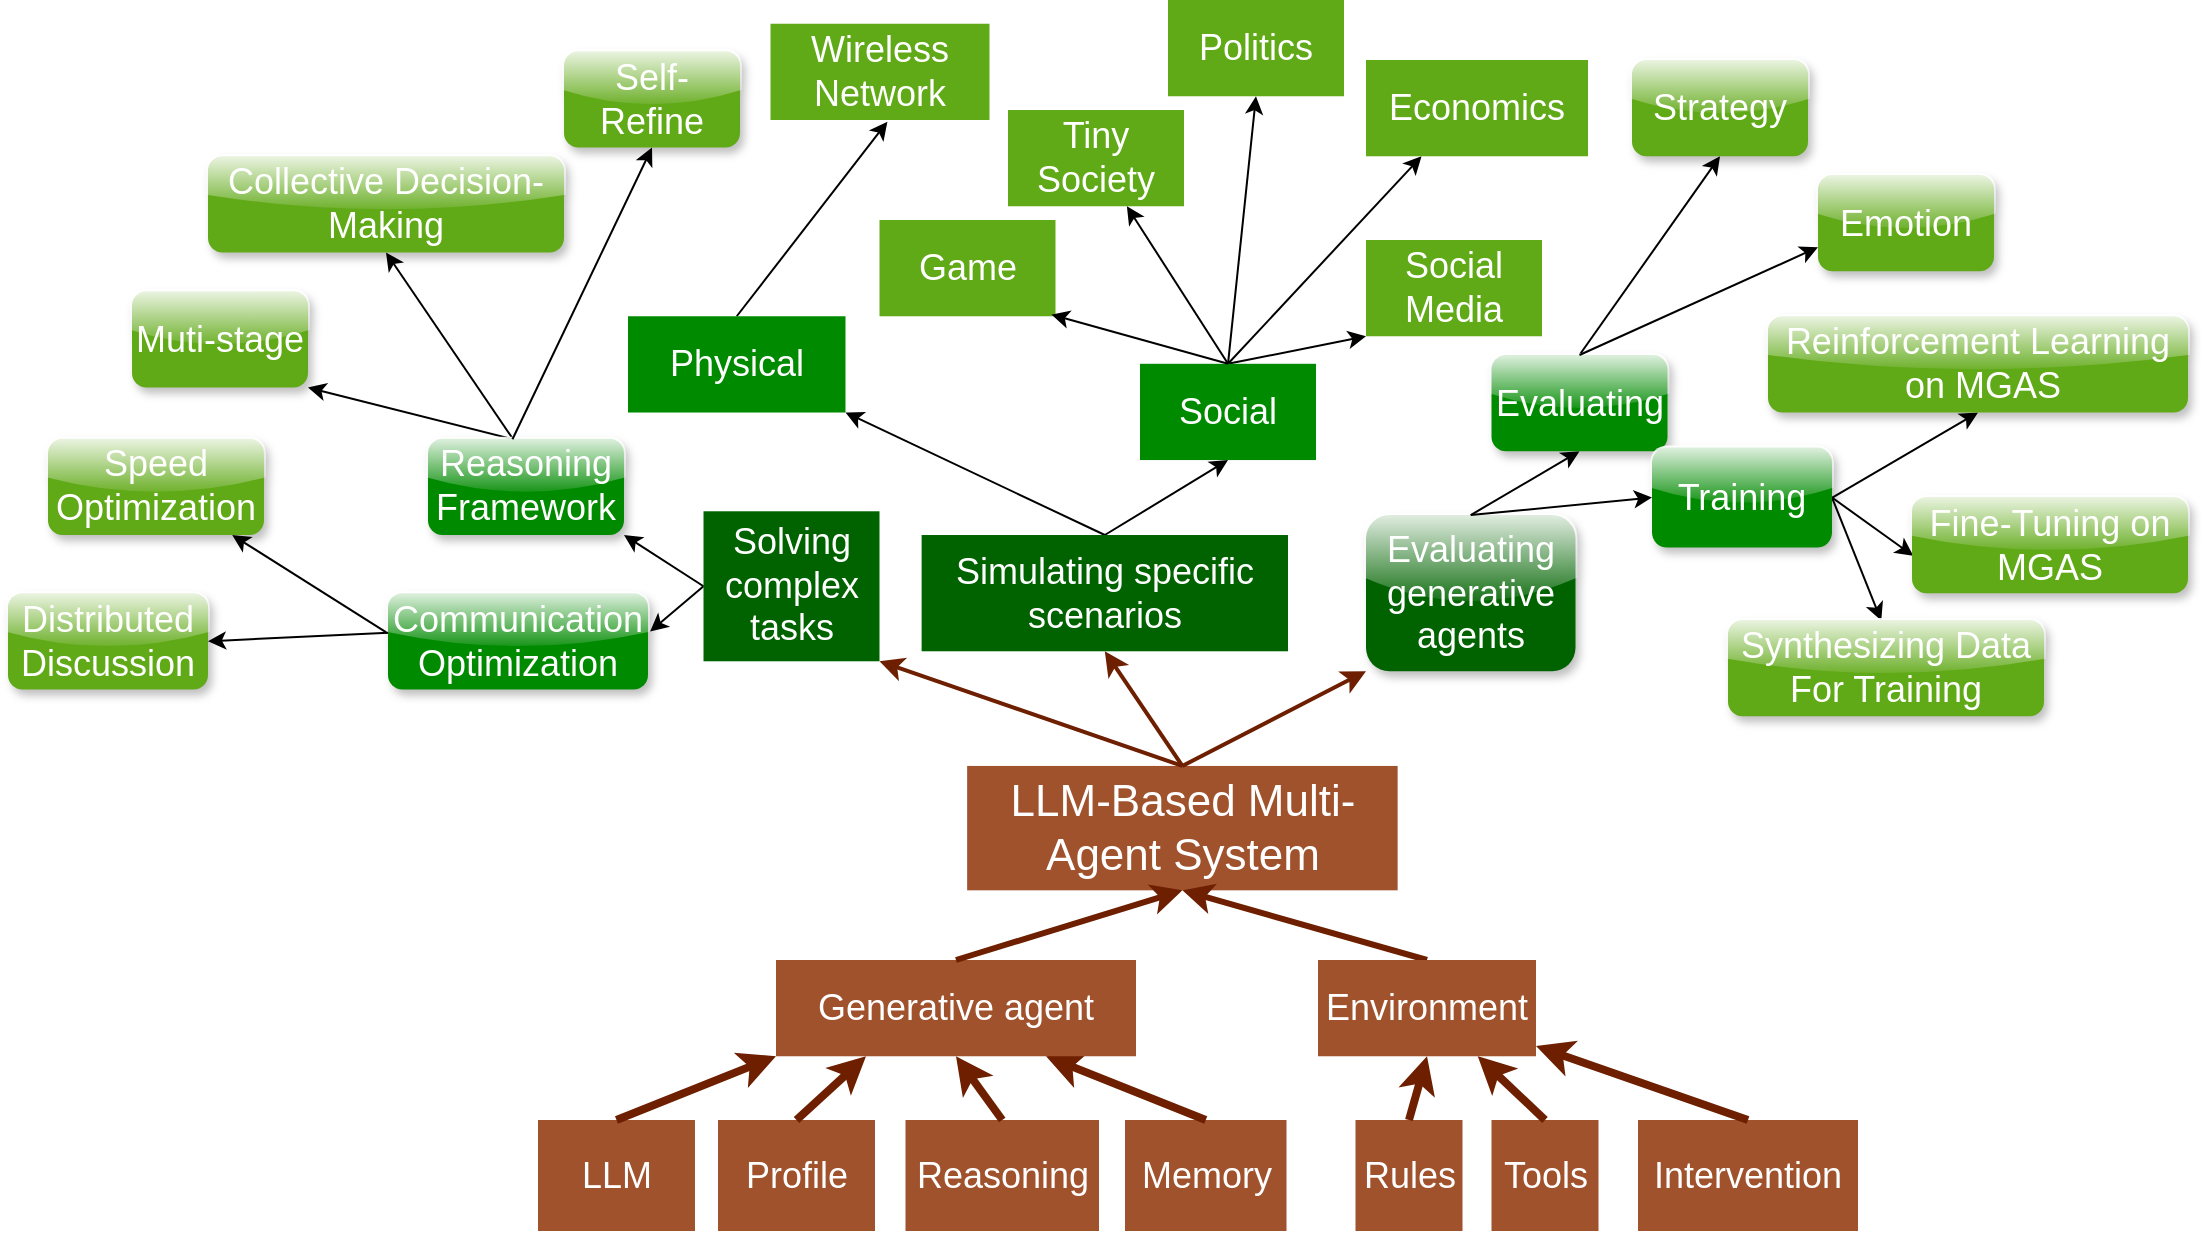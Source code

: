 <mxfile version="26.0.2">
  <diagram id="JpZkx26YbNmgNPjJ96g1" name="tree">
    <mxGraphModel dx="1316" dy="304" grid="1" gridSize="10" guides="1" tooltips="1" connect="1" arrows="1" fold="1" page="1" pageScale="1" pageWidth="827" pageHeight="1169" math="0" shadow="0">
      <root>
        <mxCell id="0" />
        <mxCell id="1" parent="0" />
        <mxCell id="skaffKzBVd656h6PqjQr-1" value="&lt;div&gt;&lt;span style=&quot;background-color: initial;&quot;&gt;Profile&lt;/span&gt;&lt;/div&gt;" style="rounded=0;whiteSpace=wrap;html=1;fillColor=#a0522d;fontColor=#ffffff;strokeColor=none;fontSize=18;" parent="1" vertex="1">
          <mxGeometry x="145" y="1190" width="78.5" height="55.5" as="geometry" />
        </mxCell>
        <mxCell id="skaffKzBVd656h6PqjQr-2" value="Reasoning" style="rounded=0;whiteSpace=wrap;html=1;fillColor=#a0522d;fontColor=#ffffff;strokeColor=none;fontSize=18;" parent="1" vertex="1">
          <mxGeometry x="238.75" y="1190" width="96.75" height="55.5" as="geometry" />
        </mxCell>
        <mxCell id="skaffKzBVd656h6PqjQr-10" value="&lt;font style=&quot;font-size: 22px;&quot;&gt;LLM-Based Multi-Agent System&lt;/font&gt;" style="rounded=0;whiteSpace=wrap;html=1;fillColor=#a0522d;fontColor=#ffffff;strokeColor=none;fontSize=22;" parent="1" vertex="1">
          <mxGeometry x="269.57" y="1012.97" width="215.25" height="62.19" as="geometry" />
        </mxCell>
        <mxCell id="skaffKzBVd656h6PqjQr-17" value="Memory" style="rounded=0;whiteSpace=wrap;html=1;fillColor=#a0522d;fontColor=#ffffff;strokeColor=none;fontSize=18;" parent="1" vertex="1">
          <mxGeometry x="348.5" y="1190" width="80.75" height="55.5" as="geometry" />
        </mxCell>
        <mxCell id="skaffKzBVd656h6PqjQr-29" value="" style="endArrow=classic;html=1;rounded=0;exitX=0.5;exitY=0;exitDx=0;exitDy=0;entryX=0.25;entryY=1;entryDx=0;entryDy=0;strokeWidth=4;fillColor=#a0522d;strokeColor=#6D1F00;fontSize=18;" parent="1" source="skaffKzBVd656h6PqjQr-1" target="skaffKzBVd656h6PqjQr-33" edge="1">
          <mxGeometry width="50" height="50" relative="1" as="geometry">
            <mxPoint x="111.91" y="1279" as="sourcePoint" />
            <mxPoint x="128.41" y="1270" as="targetPoint" />
          </mxGeometry>
        </mxCell>
        <mxCell id="skaffKzBVd656h6PqjQr-30" value="" style="endArrow=classic;html=1;rounded=0;exitX=0.5;exitY=0;exitDx=0;exitDy=0;entryX=0.5;entryY=1;entryDx=0;entryDy=0;strokeWidth=4;fillColor=#a0522d;strokeColor=#6D1F00;fontSize=18;" parent="1" source="skaffKzBVd656h6PqjQr-2" target="skaffKzBVd656h6PqjQr-33" edge="1">
          <mxGeometry width="50" height="50" relative="1" as="geometry">
            <mxPoint x="80.41" y="1359" as="sourcePoint" />
            <mxPoint x="169.25" y="1269.562" as="targetPoint" />
          </mxGeometry>
        </mxCell>
        <mxCell id="skaffKzBVd656h6PqjQr-31" value="" style="endArrow=classic;html=1;rounded=0;exitX=0.5;exitY=0;exitDx=0;exitDy=0;entryX=0.75;entryY=1;entryDx=0;entryDy=0;strokeWidth=4;fillColor=#a0522d;strokeColor=#6D1F00;fontSize=18;" parent="1" source="skaffKzBVd656h6PqjQr-17" target="skaffKzBVd656h6PqjQr-33" edge="1">
          <mxGeometry width="50" height="50" relative="1" as="geometry">
            <mxPoint x="180.41" y="1359" as="sourcePoint" />
            <mxPoint x="210.25" y="1269.562" as="targetPoint" />
          </mxGeometry>
        </mxCell>
        <mxCell id="skaffKzBVd656h6PqjQr-33" value="Generative agent" style="rounded=0;whiteSpace=wrap;html=1;fillColor=#a0522d;fontColor=#ffffff;strokeColor=none;fontSize=18;" parent="1" vertex="1">
          <mxGeometry x="174" y="1110" width="180" height="48.13" as="geometry" />
        </mxCell>
        <mxCell id="skaffKzBVd656h6PqjQr-64" style="rounded=0;orthogonalLoop=1;jettySize=auto;html=1;exitX=0.5;exitY=0;exitDx=0;exitDy=0;entryX=0.5;entryY=1;entryDx=0;entryDy=0;strokeWidth=3;fillColor=#a0522d;strokeColor=#6D1F00;fontSize=18;" parent="1" source="skaffKzBVd656h6PqjQr-34" target="skaffKzBVd656h6PqjQr-10" edge="1">
          <mxGeometry relative="1" as="geometry" />
        </mxCell>
        <mxCell id="skaffKzBVd656h6PqjQr-34" value="Environment" style="rounded=0;whiteSpace=wrap;html=1;fillColor=#a0522d;fontColor=#ffffff;strokeColor=none;fontSize=18;" parent="1" vertex="1">
          <mxGeometry x="445" y="1110" width="109" height="48.13" as="geometry" />
        </mxCell>
        <mxCell id="skaffKzBVd656h6PqjQr-37" value="Rules" style="rounded=0;whiteSpace=wrap;html=1;fillColor=#a0522d;fontColor=#ffffff;strokeColor=none;fontSize=18;" parent="1" vertex="1">
          <mxGeometry x="463.75" y="1190" width="53.5" height="55.5" as="geometry" />
        </mxCell>
        <mxCell id="skaffKzBVd656h6PqjQr-39" value="" style="endArrow=classic;html=1;rounded=0;exitX=0.5;exitY=0;exitDx=0;exitDy=0;entryX=0.5;entryY=1;entryDx=0;entryDy=0;strokeWidth=4;fillColor=#a0522d;strokeColor=#6D1F00;fontSize=18;" parent="1" source="skaffKzBVd656h6PqjQr-37" target="skaffKzBVd656h6PqjQr-34" edge="1">
          <mxGeometry width="50" height="50" relative="1" as="geometry">
            <mxPoint x="456.25" y="1359" as="sourcePoint" />
            <mxPoint x="371.25" y="1307" as="targetPoint" />
          </mxGeometry>
        </mxCell>
        <mxCell id="skaffKzBVd656h6PqjQr-42" value="" style="endArrow=classic;html=1;rounded=0;exitX=0.5;exitY=0;exitDx=0;exitDy=0;entryX=0.5;entryY=1;entryDx=0;entryDy=0;strokeWidth=3;fillColor=#a0522d;strokeColor=#6D1F00;fontSize=18;" parent="1" source="skaffKzBVd656h6PqjQr-33" target="skaffKzBVd656h6PqjQr-10" edge="1">
          <mxGeometry width="50" height="50" relative="1" as="geometry">
            <mxPoint x="214" y="1200" as="sourcePoint" />
            <mxPoint x="388" y="1110" as="targetPoint" />
          </mxGeometry>
        </mxCell>
        <mxCell id="skaffKzBVd656h6PqjQr-44" value="" style="endArrow=classic;html=1;rounded=0;exitX=0.5;exitY=0;exitDx=0;exitDy=0;entryX=1;entryY=1;entryDx=0;entryDy=0;strokeWidth=2;fillColor=#a0522d;strokeColor=#6D1F00;fontSize=18;" parent="1" source="skaffKzBVd656h6PqjQr-10" target="skaffKzBVd656h6PqjQr-45" edge="1">
          <mxGeometry width="50" height="50" relative="1" as="geometry">
            <mxPoint x="409" y="1210" as="sourcePoint" />
            <mxPoint x="630" y="1130" as="targetPoint" />
          </mxGeometry>
        </mxCell>
        <mxCell id="skaffKzBVd656h6PqjQr-49" value="&lt;div style=&quot;font-size: 18px;&quot;&gt;Evaluating generative&lt;/div&gt;&lt;div style=&quot;font-size: 18px;&quot;&gt;agents&lt;/div&gt;" style="rounded=1;whiteSpace=wrap;html=1;fillColor=#006300;strokeColor=none;fontColor=#ffffff;fontSize=18;shadow=1;glass=1;" parent="1" vertex="1">
          <mxGeometry x="469" y="887.51" width="104.75" height="78.13" as="geometry" />
        </mxCell>
        <mxCell id="skaffKzBVd656h6PqjQr-51" value="" style="endArrow=classic;html=1;rounded=0;entryX=0;entryY=1;entryDx=0;entryDy=0;strokeWidth=2;exitX=0.5;exitY=0;exitDx=0;exitDy=0;fillColor=#a0522d;strokeColor=#6D1F00;fontSize=18;" parent="1" source="skaffKzBVd656h6PqjQr-10" target="skaffKzBVd656h6PqjQr-49" edge="1">
          <mxGeometry width="50" height="50" relative="1" as="geometry">
            <mxPoint x="366" y="1010" as="sourcePoint" />
            <mxPoint x="401" y="1120" as="targetPoint" />
          </mxGeometry>
        </mxCell>
        <mxCell id="skaffKzBVd656h6PqjQr-130" value="" style="endArrow=classic;html=1;rounded=0;entryX=0.5;entryY=1;entryDx=0;entryDy=0;strokeWidth=2;fillColor=#a0522d;strokeColor=#6D1F00;fontSize=18;exitX=0.5;exitY=0;exitDx=0;exitDy=0;" parent="1" source="skaffKzBVd656h6PqjQr-10" target="skaffKzBVd656h6PqjQr-48" edge="1">
          <mxGeometry width="50" height="50" relative="1" as="geometry">
            <mxPoint x="380" y="1010" as="sourcePoint" />
            <mxPoint x="517" y="961" as="targetPoint" />
          </mxGeometry>
        </mxCell>
        <mxCell id="EdyCbkl_p3JUXa9mk3wl-1" value="LLM" style="rounded=0;whiteSpace=wrap;html=1;fillColor=#a0522d;fontColor=#ffffff;strokeColor=none;fontSize=18;" parent="1" vertex="1">
          <mxGeometry x="55" y="1190" width="78.5" height="55.5" as="geometry" />
        </mxCell>
        <mxCell id="EdyCbkl_p3JUXa9mk3wl-2" value="" style="endArrow=classic;html=1;rounded=0;exitX=0.5;exitY=0;exitDx=0;exitDy=0;entryX=0;entryY=1;entryDx=0;entryDy=0;strokeWidth=4;fillColor=#a0522d;strokeColor=#6D1F00;fontSize=18;" parent="1" source="EdyCbkl_p3JUXa9mk3wl-1" target="skaffKzBVd656h6PqjQr-33" edge="1">
          <mxGeometry width="50" height="50" relative="1" as="geometry">
            <mxPoint x="204" y="1200" as="sourcePoint" />
            <mxPoint x="241" y="1168" as="targetPoint" />
          </mxGeometry>
        </mxCell>
        <mxCell id="CL27KBF6f4KL-h8ZXocw-2" value="Intervention" style="rounded=0;whiteSpace=wrap;html=1;fillColor=#a0522d;fontColor=#ffffff;strokeColor=none;fontSize=18;" parent="1" vertex="1">
          <mxGeometry x="605" y="1190" width="110" height="55.5" as="geometry" />
        </mxCell>
        <mxCell id="CL27KBF6f4KL-h8ZXocw-4" value="" style="endArrow=classic;html=1;rounded=0;exitX=0.5;exitY=0;exitDx=0;exitDy=0;strokeWidth=4;fillColor=#a0522d;strokeColor=#6D1F00;fontSize=18;" parent="1" source="CL27KBF6f4KL-h8ZXocw-2" target="skaffKzBVd656h6PqjQr-34" edge="1">
          <mxGeometry width="50" height="50" relative="1" as="geometry">
            <mxPoint x="501" y="1200" as="sourcePoint" />
            <mxPoint x="441" y="1168" as="targetPoint" />
          </mxGeometry>
        </mxCell>
        <mxCell id="CL27KBF6f4KL-h8ZXocw-6" value="Tools" style="rounded=0;whiteSpace=wrap;html=1;fillColor=#a0522d;fontColor=#ffffff;strokeColor=none;fontSize=18;" parent="1" vertex="1">
          <mxGeometry x="531.75" y="1190" width="53.5" height="55.5" as="geometry" />
        </mxCell>
        <mxCell id="CL27KBF6f4KL-h8ZXocw-7" value="" style="endArrow=classic;html=1;rounded=0;exitX=0.5;exitY=0;exitDx=0;exitDy=0;strokeWidth=4;fillColor=#a0522d;strokeColor=#6D1F00;fontSize=18;" parent="1" source="CL27KBF6f4KL-h8ZXocw-6" target="skaffKzBVd656h6PqjQr-34" edge="1">
          <mxGeometry width="50" height="50" relative="1" as="geometry">
            <mxPoint x="501" y="1200" as="sourcePoint" />
            <mxPoint x="510" y="1168" as="targetPoint" />
          </mxGeometry>
        </mxCell>
        <mxCell id="skaffKzBVd656h6PqjQr-55" style="rounded=0;orthogonalLoop=1;jettySize=auto;html=1;exitX=0;exitY=0.5;exitDx=0;exitDy=0;entryX=1.008;entryY=0.399;entryDx=0;entryDy=0;fontSize=18;entryPerimeter=0;" parent="1" source="skaffKzBVd656h6PqjQr-45" target="skaffKzBVd656h6PqjQr-94" edge="1">
          <mxGeometry relative="1" as="geometry">
            <mxPoint x="-20" y="956.275" as="targetPoint" />
          </mxGeometry>
        </mxCell>
        <mxCell id="skaffKzBVd656h6PqjQr-59" style="rounded=0;orthogonalLoop=1;jettySize=auto;html=1;exitX=0;exitY=0.5;exitDx=0;exitDy=0;entryX=1;entryY=1;entryDx=0;entryDy=0;fontSize=18;" parent="1" source="skaffKzBVd656h6PqjQr-45" target="skaffKzBVd656h6PqjQr-93" edge="1">
          <mxGeometry relative="1" as="geometry">
            <mxPoint x="-110" y="877.835" as="targetPoint" />
          </mxGeometry>
        </mxCell>
        <mxCell id="skaffKzBVd656h6PqjQr-45" value="Solving complex tasks" style="rounded=0;whiteSpace=wrap;html=1;fillColor=#006300;strokeColor=none;fontColor=#ffffff;fontSize=18;" parent="1" vertex="1">
          <mxGeometry x="137.75" y="885.64" width="88" height="75" as="geometry" />
        </mxCell>
        <mxCell id="skaffKzBVd656h6PqjQr-68" style="rounded=0;orthogonalLoop=1;jettySize=auto;html=1;exitX=0.5;exitY=0;exitDx=0;exitDy=0;entryX=0.5;entryY=1;entryDx=0;entryDy=0;fontSize=18;" parent="1" source="skaffKzBVd656h6PqjQr-48" target="skaffKzBVd656h6PqjQr-66" edge="1">
          <mxGeometry relative="1" as="geometry" />
        </mxCell>
        <mxCell id="skaffKzBVd656h6PqjQr-69" style="rounded=0;orthogonalLoop=1;jettySize=auto;html=1;exitX=0.5;exitY=0;exitDx=0;exitDy=0;entryX=1;entryY=1;entryDx=0;entryDy=0;fontSize=18;" parent="1" source="skaffKzBVd656h6PqjQr-48" target="skaffKzBVd656h6PqjQr-67" edge="1">
          <mxGeometry relative="1" as="geometry" />
        </mxCell>
        <mxCell id="skaffKzBVd656h6PqjQr-48" value="&lt;div style=&quot;font-size: 18px;&quot;&gt;Simulating specific s&lt;span style=&quot;background-color: initial; font-size: 18px;&quot;&gt;cenarios&lt;/span&gt;&lt;/div&gt;" style="rounded=0;whiteSpace=wrap;html=1;fillColor=#006300;strokeColor=none;fontColor=#ffffff;fontSize=18;" parent="1" vertex="1">
          <mxGeometry x="246.81" y="897.51" width="183.19" height="58.13" as="geometry" />
        </mxCell>
        <mxCell id="skaffKzBVd656h6PqjQr-62" style="rounded=0;orthogonalLoop=1;jettySize=auto;html=1;exitX=0.5;exitY=0;exitDx=0;exitDy=0;entryX=0.5;entryY=1;entryDx=0;entryDy=0;fontSize=18;" parent="1" source="skaffKzBVd656h6PqjQr-49" target="skaffKzBVd656h6PqjQr-60" edge="1">
          <mxGeometry relative="1" as="geometry">
            <mxPoint x="512.375" y="915.64" as="sourcePoint" />
          </mxGeometry>
        </mxCell>
        <mxCell id="skaffKzBVd656h6PqjQr-115" style="rounded=0;orthogonalLoop=1;jettySize=auto;html=1;exitX=0.5;exitY=0;exitDx=0;exitDy=0;entryX=0.5;entryY=1;entryDx=0;entryDy=0;fontSize=18;" parent="1" source="skaffKzBVd656h6PqjQr-60" target="skaffKzBVd656h6PqjQr-111" edge="1">
          <mxGeometry relative="1" as="geometry">
            <mxPoint x="712" y="819.64" as="targetPoint" />
          </mxGeometry>
        </mxCell>
        <mxCell id="skaffKzBVd656h6PqjQr-60" value="Evaluating" style="rounded=1;whiteSpace=wrap;html=1;fillColor=#008a00;fontColor=#ffffff;strokeColor=none;fontSize=18;glass=1;shadow=1;" parent="1" vertex="1">
          <mxGeometry x="531.75" y="807.51" width="88" height="48.13" as="geometry" />
        </mxCell>
        <mxCell id="skaffKzBVd656h6PqjQr-75" style="rounded=0;orthogonalLoop=1;jettySize=auto;html=1;exitX=0.5;exitY=0;exitDx=0;exitDy=0;entryX=0;entryY=1;entryDx=0;entryDy=0;fontSize=18;" parent="1" source="skaffKzBVd656h6PqjQr-66" target="skaffKzBVd656h6PqjQr-74" edge="1">
          <mxGeometry relative="1" as="geometry" />
        </mxCell>
        <mxCell id="skaffKzBVd656h6PqjQr-77" style="rounded=0;orthogonalLoop=1;jettySize=auto;html=1;exitX=0.5;exitY=0;exitDx=0;exitDy=0;fontSize=18;entryX=0.25;entryY=1;entryDx=0;entryDy=0;" parent="1" source="skaffKzBVd656h6PqjQr-66" target="skaffKzBVd656h6PqjQr-76" edge="1">
          <mxGeometry relative="1" as="geometry">
            <mxPoint x="491.95" y="713.77" as="targetPoint" />
          </mxGeometry>
        </mxCell>
        <mxCell id="skaffKzBVd656h6PqjQr-87" style="rounded=0;orthogonalLoop=1;jettySize=auto;html=1;exitX=0.5;exitY=0;exitDx=0;exitDy=0;entryX=0.5;entryY=1;entryDx=0;entryDy=0;fontSize=18;" parent="1" source="skaffKzBVd656h6PqjQr-66" target="skaffKzBVd656h6PqjQr-81" edge="1">
          <mxGeometry relative="1" as="geometry">
            <mxPoint x="414" y="683.77" as="targetPoint" />
          </mxGeometry>
        </mxCell>
        <mxCell id="skaffKzBVd656h6PqjQr-66" value="Social" style="rounded=0;whiteSpace=wrap;html=1;fillColor=#008a00;strokeColor=none;fontColor=#ffffff;fontSize=18;" parent="1" vertex="1">
          <mxGeometry x="356" y="811.9" width="88" height="48.13" as="geometry" />
        </mxCell>
        <mxCell id="skaffKzBVd656h6PqjQr-89" style="rounded=0;orthogonalLoop=1;jettySize=auto;html=1;exitX=0.5;exitY=0;exitDx=0;exitDy=0;entryX=0.534;entryY=1.017;entryDx=0;entryDy=0;fontSize=18;entryPerimeter=0;" parent="1" source="skaffKzBVd656h6PqjQr-67" target="skaffKzBVd656h6PqjQr-83" edge="1">
          <mxGeometry relative="1" as="geometry">
            <mxPoint x="226" y="695.64" as="targetPoint" />
          </mxGeometry>
        </mxCell>
        <mxCell id="skaffKzBVd656h6PqjQr-67" value="Physical" style="rounded=0;whiteSpace=wrap;html=1;fillColor=#008a00;strokeColor=none;fontColor=#ffffff;fontSize=18;" parent="1" vertex="1">
          <mxGeometry x="100" y="788.13" width="108.75" height="48.13" as="geometry" />
        </mxCell>
        <mxCell id="skaffKzBVd656h6PqjQr-92" style="rounded=0;orthogonalLoop=1;jettySize=auto;html=1;exitX=0.444;exitY=0.034;exitDx=0;exitDy=0;entryX=0.5;entryY=1;entryDx=0;entryDy=0;fontSize=18;exitPerimeter=0;" parent="1" source="skaffKzBVd656h6PqjQr-93" target="skaffKzBVd656h6PqjQr-85" edge="1">
          <mxGeometry relative="1" as="geometry">
            <mxPoint x="82" y="811.9" as="targetPoint" />
          </mxGeometry>
        </mxCell>
        <mxCell id="skaffKzBVd656h6PqjQr-74" value="Social Media" style="rounded=0;whiteSpace=wrap;html=1;strokeColor=none;fillColor=#60a917;fontColor=#ffffff;fontSize=18;" parent="1" vertex="1">
          <mxGeometry x="469" y="750.0" width="88" height="48.13" as="geometry" />
        </mxCell>
        <mxCell id="skaffKzBVd656h6PqjQr-76" value="Economics" style="rounded=0;whiteSpace=wrap;html=1;strokeColor=none;fillColor=#60a917;fontColor=#ffffff;fontSize=18;" parent="1" vertex="1">
          <mxGeometry x="469" y="660" width="111" height="48.13" as="geometry" />
        </mxCell>
        <mxCell id="skaffKzBVd656h6PqjQr-81" value="&lt;div&gt;Politics&lt;/div&gt;" style="rounded=0;whiteSpace=wrap;html=1;strokeColor=none;fillColor=#60a917;fontColor=#ffffff;fontSize=18;" parent="1" vertex="1">
          <mxGeometry x="370" y="630.0" width="88" height="48.13" as="geometry" />
        </mxCell>
        <mxCell id="skaffKzBVd656h6PqjQr-82" value="Tiny Society" style="rounded=0;whiteSpace=wrap;html=1;strokeColor=none;fillColor=#60a917;fontColor=#ffffff;fontSize=18;" parent="1" vertex="1">
          <mxGeometry x="290" y="685.0" width="88" height="48.13" as="geometry" />
        </mxCell>
        <mxCell id="skaffKzBVd656h6PqjQr-83" value="Wireless Network" style="rounded=0;whiteSpace=wrap;html=1;strokeColor=none;fillColor=#60a917;fontColor=#ffffff;fontSize=18;" parent="1" vertex="1">
          <mxGeometry x="171.25" y="641.87" width="109.5" height="48.13" as="geometry" />
        </mxCell>
        <mxCell id="skaffKzBVd656h6PqjQr-84" value="Game" style="rounded=0;whiteSpace=wrap;html=1;strokeColor=none;fillColor=#60a917;fontColor=#ffffff;fontSize=18;" parent="1" vertex="1">
          <mxGeometry x="225.75" y="740.0" width="88" height="48.13" as="geometry" />
        </mxCell>
        <mxCell id="skaffKzBVd656h6PqjQr-85" value="Collective Decision-Making" style="rounded=1;whiteSpace=wrap;html=1;strokeColor=none;fillColor=#60a917;fontColor=#ffffff;fontSize=18;shadow=1;glass=1;" parent="1" vertex="1">
          <mxGeometry x="-110" y="708.13" width="178" height="48.13" as="geometry" />
        </mxCell>
        <mxCell id="skaffKzBVd656h6PqjQr-88" style="rounded=0;orthogonalLoop=1;jettySize=auto;html=1;exitX=0.5;exitY=0;exitDx=0;exitDy=0;entryX=0.977;entryY=0.982;entryDx=0;entryDy=0;fontSize=18;entryPerimeter=0;" parent="1" source="skaffKzBVd656h6PqjQr-66" target="skaffKzBVd656h6PqjQr-84" edge="1">
          <mxGeometry relative="1" as="geometry" />
        </mxCell>
        <mxCell id="skaffKzBVd656h6PqjQr-103" style="rounded=0;orthogonalLoop=1;jettySize=auto;html=1;exitX=0.428;exitY=0.003;exitDx=0;exitDy=0;entryX=1;entryY=1;entryDx=0;entryDy=0;fontSize=18;exitPerimeter=0;" parent="1" source="skaffKzBVd656h6PqjQr-93" target="skaffKzBVd656h6PqjQr-97" edge="1">
          <mxGeometry relative="1" as="geometry" />
        </mxCell>
        <mxCell id="skaffKzBVd656h6PqjQr-93" value="Reasoning Framework" style="rounded=1;whiteSpace=wrap;html=1;fillColor=#008a00;strokeColor=none;fontColor=#ffffff;fontSize=18;glass=1;shadow=1;" parent="1" vertex="1">
          <mxGeometry y="849.38" width="98" height="48.13" as="geometry" />
        </mxCell>
        <mxCell id="skaffKzBVd656h6PqjQr-104" style="rounded=0;orthogonalLoop=1;jettySize=auto;html=1;fontSize=18;exitX=-0.002;exitY=0.415;exitDx=0;exitDy=0;exitPerimeter=0;" parent="1" source="skaffKzBVd656h6PqjQr-94" target="skaffKzBVd656h6PqjQr-98" edge="1">
          <mxGeometry relative="1" as="geometry">
            <mxPoint x="-30" y="940" as="sourcePoint" />
          </mxGeometry>
        </mxCell>
        <mxCell id="skaffKzBVd656h6PqjQr-105" style="rounded=0;orthogonalLoop=1;jettySize=auto;html=1;exitX=0.001;exitY=0.412;exitDx=0;exitDy=0;entryX=1;entryY=0.5;entryDx=0;entryDy=0;fontSize=18;exitPerimeter=0;" parent="1" source="skaffKzBVd656h6PqjQr-94" target="skaffKzBVd656h6PqjQr-99" edge="1">
          <mxGeometry relative="1" as="geometry">
            <mxPoint x="110" y="956.275" as="sourcePoint" />
            <mxPoint x="-160" y="974.705" as="targetPoint" />
          </mxGeometry>
        </mxCell>
        <mxCell id="skaffKzBVd656h6PqjQr-94" value="Communication Optimization" style="rounded=1;whiteSpace=wrap;html=1;fillColor=#008a00;strokeColor=none;fontColor=#ffffff;fontSize=18;glass=1;shadow=1;" parent="1" vertex="1">
          <mxGeometry x="-20" y="926.57" width="130" height="48.13" as="geometry" />
        </mxCell>
        <mxCell id="skaffKzBVd656h6PqjQr-97" value="Muti-stage" style="rounded=1;whiteSpace=wrap;html=1;strokeColor=none;fillColor=#60a917;fontColor=#ffffff;fontSize=18;glass=1;shadow=1;" parent="1" vertex="1">
          <mxGeometry x="-148" y="775.64" width="88" height="48.13" as="geometry" />
        </mxCell>
        <mxCell id="skaffKzBVd656h6PqjQr-98" value="Speed Optimization" style="rounded=1;whiteSpace=wrap;html=1;strokeColor=none;fillColor=#60a917;fontColor=#ffffff;fontSize=18;glass=1;shadow=1;" parent="1" vertex="1">
          <mxGeometry x="-190" y="849.38" width="108" height="48.13" as="geometry" />
        </mxCell>
        <mxCell id="skaffKzBVd656h6PqjQr-99" value="Distributed Discussion" style="rounded=1;whiteSpace=wrap;html=1;strokeColor=none;fillColor=#60a917;fontColor=#ffffff;fontSize=18;glass=1;shadow=1;" parent="1" vertex="1">
          <mxGeometry x="-210" y="926.57" width="100" height="48.13" as="geometry" />
        </mxCell>
        <mxCell id="skaffKzBVd656h6PqjQr-125" style="rounded=0;orthogonalLoop=1;jettySize=auto;html=1;exitX=0.978;exitY=0.525;exitDx=0;exitDy=0;entryX=0.5;entryY=1;entryDx=0;entryDy=0;fontSize=18;exitPerimeter=0;" parent="1" source="skaffKzBVd656h6PqjQr-109" target="skaffKzBVd656h6PqjQr-122" edge="1">
          <mxGeometry relative="1" as="geometry" />
        </mxCell>
        <mxCell id="skaffKzBVd656h6PqjQr-126" style="rounded=0;orthogonalLoop=1;jettySize=auto;html=1;fontSize=18;entryX=0.005;entryY=0.613;entryDx=0;entryDy=0;entryPerimeter=0;exitX=1;exitY=0.5;exitDx=0;exitDy=0;" parent="1" source="skaffKzBVd656h6PqjQr-109" target="skaffKzBVd656h6PqjQr-113" edge="1">
          <mxGeometry relative="1" as="geometry" />
        </mxCell>
        <mxCell id="skaffKzBVd656h6PqjQr-127" style="rounded=0;orthogonalLoop=1;jettySize=auto;html=1;exitX=1;exitY=0.5;exitDx=0;exitDy=0;entryX=0.485;entryY=0.007;entryDx=0;entryDy=0;fontSize=18;entryPerimeter=0;" parent="1" source="skaffKzBVd656h6PqjQr-109" target="skaffKzBVd656h6PqjQr-121" edge="1">
          <mxGeometry relative="1" as="geometry">
            <mxPoint x="691" y="955.64" as="targetPoint" />
          </mxGeometry>
        </mxCell>
        <mxCell id="skaffKzBVd656h6PqjQr-109" value="Training" style="rounded=1;whiteSpace=wrap;html=1;fillColor=#008a00;fontColor=#ffffff;strokeColor=none;fontSize=18;glass=1;shadow=1;" parent="1" vertex="1">
          <mxGeometry x="612" y="853.77" width="90" height="50" as="geometry" />
        </mxCell>
        <mxCell id="skaffKzBVd656h6PqjQr-110" style="rounded=0;orthogonalLoop=1;jettySize=auto;html=1;exitX=0.5;exitY=0;exitDx=0;exitDy=0;fontSize=18;entryX=0;entryY=0.5;entryDx=0;entryDy=0;" parent="1" source="skaffKzBVd656h6PqjQr-49" target="skaffKzBVd656h6PqjQr-109" edge="1">
          <mxGeometry relative="1" as="geometry">
            <mxPoint x="512.375" y="915.64" as="sourcePoint" />
            <mxPoint x="590" y="911" as="targetPoint" />
          </mxGeometry>
        </mxCell>
        <mxCell id="skaffKzBVd656h6PqjQr-111" value="Strategy" style="rounded=1;whiteSpace=wrap;html=1;strokeColor=none;fillColor=#60a917;fontColor=#ffffff;fontSize=18;glass=1;shadow=1;" parent="1" vertex="1">
          <mxGeometry x="602" y="660.0" width="88" height="48.13" as="geometry" />
        </mxCell>
        <mxCell id="skaffKzBVd656h6PqjQr-112" value="Emotion" style="rounded=1;whiteSpace=wrap;html=1;strokeColor=none;fillColor=#60a917;fontColor=#ffffff;fontSize=18;glass=1;shadow=1;" parent="1" vertex="1">
          <mxGeometry x="695" y="717.51" width="88" height="48.13" as="geometry" />
        </mxCell>
        <mxCell id="skaffKzBVd656h6PqjQr-113" value="Fine-Tuning on MGAS" style="rounded=1;whiteSpace=wrap;html=1;strokeColor=none;fillColor=#60a917;fontColor=#ffffff;fontSize=18;glass=1;shadow=1;" parent="1" vertex="1">
          <mxGeometry x="742" y="878.44" width="138" height="48.13" as="geometry" />
        </mxCell>
        <mxCell id="skaffKzBVd656h6PqjQr-121" value="&lt;div&gt;Synthesizing Data For Training&lt;/div&gt;" style="rounded=1;whiteSpace=wrap;html=1;strokeColor=none;fillColor=#60a917;fontColor=#ffffff;fontSize=18;glass=1;shadow=1;" parent="1" vertex="1">
          <mxGeometry x="650" y="940" width="158" height="48.13" as="geometry" />
        </mxCell>
        <mxCell id="skaffKzBVd656h6PqjQr-122" value="&lt;span style=&quot;background-color: initial;&quot;&gt;Reinforcement Learning&lt;/span&gt;&lt;br&gt;&amp;nbsp;on MGAS" style="rounded=1;whiteSpace=wrap;html=1;strokeColor=none;fillColor=#60a917;fontColor=#ffffff;fontSize=18;glass=1;shadow=1;" parent="1" vertex="1">
          <mxGeometry x="670" y="788.13" width="210" height="48.13" as="geometry" />
        </mxCell>
        <mxCell id="4mtZTrKe0Ws6-dNjXsxN-1" style="rounded=0;orthogonalLoop=1;jettySize=auto;html=1;exitX=0.5;exitY=0;exitDx=0;exitDy=0;fontSize=18;" parent="1" source="skaffKzBVd656h6PqjQr-66" target="skaffKzBVd656h6PqjQr-82" edge="1">
          <mxGeometry relative="1" as="geometry">
            <mxPoint x="390" y="821.64" as="sourcePoint" />
            <mxPoint x="404" y="693.64" as="targetPoint" />
          </mxGeometry>
        </mxCell>
        <mxCell id="4mtZTrKe0Ws6-dNjXsxN-2" value="Self-Refine" style="rounded=1;whiteSpace=wrap;html=1;strokeColor=none;fillColor=#60a917;fontColor=#ffffff;fontSize=18;glass=1;shadow=1;" parent="1" vertex="1">
          <mxGeometry x="68.0" y="655.61" width="88" height="48.13" as="geometry" />
        </mxCell>
        <mxCell id="4mtZTrKe0Ws6-dNjXsxN-3" style="rounded=0;orthogonalLoop=1;jettySize=auto;html=1;entryX=0.5;entryY=1;entryDx=0;entryDy=0;fontSize=18;exitX=0.431;exitY=0.005;exitDx=0;exitDy=0;exitPerimeter=0;" parent="1" source="skaffKzBVd656h6PqjQr-93" target="4mtZTrKe0Ws6-dNjXsxN-2" edge="1">
          <mxGeometry relative="1" as="geometry">
            <mxPoint x="60" y="845.64" as="sourcePoint" />
            <mxPoint x="112" y="709.38" as="targetPoint" />
          </mxGeometry>
        </mxCell>
        <mxCell id="4mtZTrKe0Ws6-dNjXsxN-4" style="rounded=0;orthogonalLoop=1;jettySize=auto;html=1;fontSize=18;entryX=0;entryY=0.75;entryDx=0;entryDy=0;exitX=0.5;exitY=0;exitDx=0;exitDy=0;" parent="1" source="skaffKzBVd656h6PqjQr-60" target="skaffKzBVd656h6PqjQr-112" edge="1">
          <mxGeometry relative="1" as="geometry">
            <mxPoint x="597" y="767.64" as="targetPoint" />
            <mxPoint x="524" y="853.64" as="sourcePoint" />
          </mxGeometry>
        </mxCell>
      </root>
    </mxGraphModel>
  </diagram>
</mxfile>
